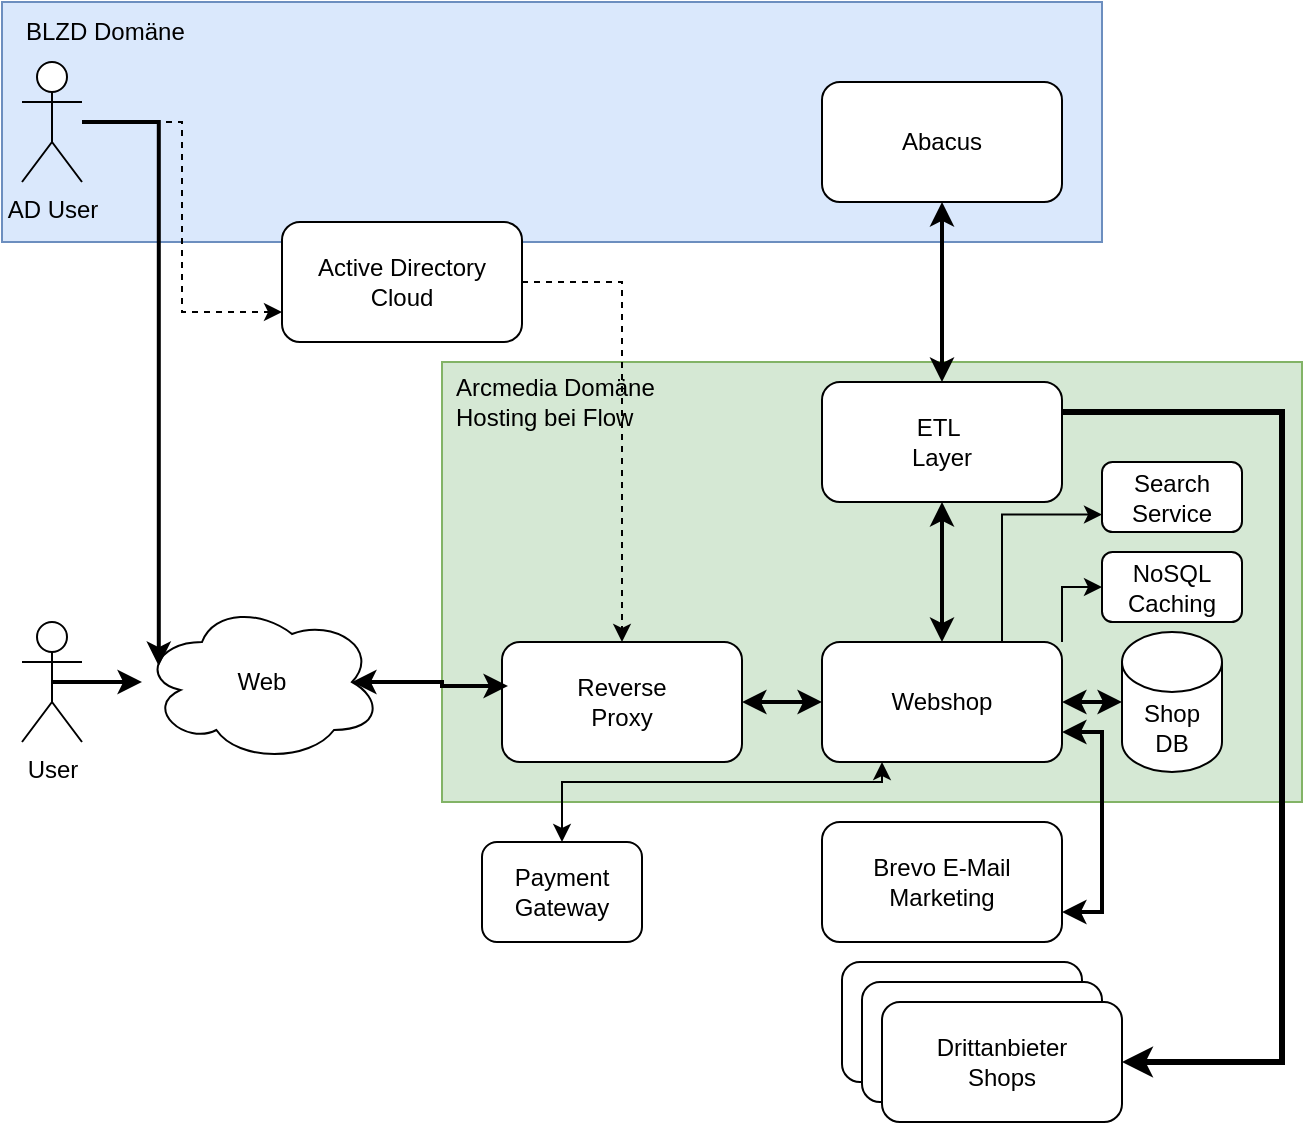<mxfile version="25.0.3">
  <diagram name="Page-1" id="-N_JaO24lvqWADoLBfYY">
    <mxGraphModel dx="1176" dy="696" grid="1" gridSize="10" guides="1" tooltips="1" connect="1" arrows="1" fold="1" page="1" pageScale="1" pageWidth="850" pageHeight="1100" math="0" shadow="0">
      <root>
        <mxCell id="0" />
        <mxCell id="1" parent="0" />
        <mxCell id="j-qJBeYr4ZlMh-Ftab0K-1" value="" style="rounded=0;whiteSpace=wrap;html=1;fillColor=#dae8fc;strokeColor=#6c8ebf;" parent="1" vertex="1">
          <mxGeometry x="10" y="90" width="550" height="120" as="geometry" />
        </mxCell>
        <mxCell id="j-qJBeYr4ZlMh-Ftab0K-2" value="" style="rounded=0;whiteSpace=wrap;html=1;fillColor=#d5e8d4;strokeColor=#82b366;" parent="1" vertex="1">
          <mxGeometry x="230" y="270" width="430" height="220" as="geometry" />
        </mxCell>
        <mxCell id="j-qJBeYr4ZlMh-Ftab0K-3" value="Web" style="ellipse;shape=cloud;whiteSpace=wrap;html=1;" parent="1" vertex="1">
          <mxGeometry x="80" y="390" width="120" height="80" as="geometry" />
        </mxCell>
        <mxCell id="j-qJBeYr4ZlMh-Ftab0K-6" style="edgeStyle=orthogonalEdgeStyle;rounded=0;orthogonalLoop=1;jettySize=auto;html=1;exitX=0.5;exitY=0.5;exitDx=0;exitDy=0;exitPerimeter=0;strokeWidth=2;" parent="1" source="j-qJBeYr4ZlMh-Ftab0K-4" target="j-qJBeYr4ZlMh-Ftab0K-3" edge="1">
          <mxGeometry relative="1" as="geometry" />
        </mxCell>
        <mxCell id="j-qJBeYr4ZlMh-Ftab0K-24" style="edgeStyle=orthogonalEdgeStyle;rounded=0;orthogonalLoop=1;jettySize=auto;html=1;entryX=0;entryY=0.75;entryDx=0;entryDy=0;dashed=1;" parent="1" source="j-qJBeYr4ZlMh-Ftab0K-27" target="j-qJBeYr4ZlMh-Ftab0K-22" edge="1">
          <mxGeometry relative="1" as="geometry" />
        </mxCell>
        <mxCell id="j-qJBeYr4ZlMh-Ftab0K-4" value="User" style="shape=umlActor;verticalLabelPosition=bottom;verticalAlign=top;html=1;outlineConnect=0;" parent="1" vertex="1">
          <mxGeometry x="20" y="400" width="30" height="60" as="geometry" />
        </mxCell>
        <mxCell id="j-qJBeYr4ZlMh-Ftab0K-9" style="edgeStyle=orthogonalEdgeStyle;rounded=0;orthogonalLoop=1;jettySize=auto;html=1;exitX=0.5;exitY=0;exitDx=0;exitDy=0;entryX=0.5;entryY=1;entryDx=0;entryDy=0;startArrow=classic;startFill=1;strokeWidth=2;" parent="1" source="j-qJBeYr4ZlMh-Ftab0K-7" target="j-qJBeYr4ZlMh-Ftab0K-8" edge="1">
          <mxGeometry relative="1" as="geometry" />
        </mxCell>
        <mxCell id="j-qJBeYr4ZlMh-Ftab0K-39" style="edgeStyle=orthogonalEdgeStyle;rounded=0;orthogonalLoop=1;jettySize=auto;html=1;exitX=1;exitY=0.75;exitDx=0;exitDy=0;entryX=1;entryY=0.75;entryDx=0;entryDy=0;strokeWidth=2;startArrow=classic;startFill=1;" parent="1" source="j-qJBeYr4ZlMh-Ftab0K-7" target="j-qJBeYr4ZlMh-Ftab0K-38" edge="1">
          <mxGeometry relative="1" as="geometry" />
        </mxCell>
        <mxCell id="j-qJBeYr4ZlMh-Ftab0K-43" style="edgeStyle=orthogonalEdgeStyle;rounded=0;orthogonalLoop=1;jettySize=auto;html=1;exitX=0.75;exitY=0;exitDx=0;exitDy=0;entryX=0;entryY=0.75;entryDx=0;entryDy=0;" parent="1" source="j-qJBeYr4ZlMh-Ftab0K-7" target="j-qJBeYr4ZlMh-Ftab0K-42" edge="1">
          <mxGeometry relative="1" as="geometry" />
        </mxCell>
        <mxCell id="j-qJBeYr4ZlMh-Ftab0K-50" style="edgeStyle=orthogonalEdgeStyle;rounded=0;orthogonalLoop=1;jettySize=auto;html=1;exitX=0.25;exitY=1;exitDx=0;exitDy=0;entryX=0.5;entryY=0;entryDx=0;entryDy=0;startArrow=classic;startFill=1;" parent="1" source="j-qJBeYr4ZlMh-Ftab0K-7" target="j-qJBeYr4ZlMh-Ftab0K-48" edge="1">
          <mxGeometry relative="1" as="geometry">
            <Array as="points">
              <mxPoint x="450" y="480" />
              <mxPoint x="290" y="480" />
            </Array>
          </mxGeometry>
        </mxCell>
        <mxCell id="j-qJBeYr4ZlMh-Ftab0K-7" value="Webshop" style="rounded=1;whiteSpace=wrap;html=1;" parent="1" vertex="1">
          <mxGeometry x="420" y="410" width="120" height="60" as="geometry" />
        </mxCell>
        <mxCell id="j-qJBeYr4ZlMh-Ftab0K-8" value="ETL&amp;nbsp;&lt;div&gt;Layer&lt;/div&gt;" style="rounded=1;whiteSpace=wrap;html=1;" parent="1" vertex="1">
          <mxGeometry x="420" y="280" width="120" height="60" as="geometry" />
        </mxCell>
        <mxCell id="j-qJBeYr4ZlMh-Ftab0K-10" value="Shop&lt;div&gt;DB&lt;/div&gt;" style="shape=cylinder3;whiteSpace=wrap;html=1;boundedLbl=1;backgroundOutline=1;size=15;" parent="1" vertex="1">
          <mxGeometry x="570" y="405" width="50" height="70" as="geometry" />
        </mxCell>
        <mxCell id="j-qJBeYr4ZlMh-Ftab0K-11" style="edgeStyle=orthogonalEdgeStyle;rounded=0;orthogonalLoop=1;jettySize=auto;html=1;exitX=1;exitY=0.5;exitDx=0;exitDy=0;entryX=0;entryY=0.5;entryDx=0;entryDy=0;entryPerimeter=0;startArrow=classic;startFill=1;strokeWidth=2;" parent="1" source="j-qJBeYr4ZlMh-Ftab0K-7" target="j-qJBeYr4ZlMh-Ftab0K-10" edge="1">
          <mxGeometry relative="1" as="geometry" />
        </mxCell>
        <mxCell id="j-qJBeYr4ZlMh-Ftab0K-13" style="edgeStyle=orthogonalEdgeStyle;rounded=0;orthogonalLoop=1;jettySize=auto;html=1;exitX=1;exitY=0.5;exitDx=0;exitDy=0;entryX=0;entryY=0.5;entryDx=0;entryDy=0;startArrow=classic;startFill=1;strokeWidth=2;" parent="1" source="j-qJBeYr4ZlMh-Ftab0K-12" target="j-qJBeYr4ZlMh-Ftab0K-7" edge="1">
          <mxGeometry relative="1" as="geometry" />
        </mxCell>
        <mxCell id="j-qJBeYr4ZlMh-Ftab0K-12" value="Reverse&lt;div&gt;Proxy&lt;/div&gt;" style="rounded=1;whiteSpace=wrap;html=1;" parent="1" vertex="1">
          <mxGeometry x="260" y="410" width="120" height="60" as="geometry" />
        </mxCell>
        <mxCell id="j-qJBeYr4ZlMh-Ftab0K-14" style="edgeStyle=orthogonalEdgeStyle;rounded=0;orthogonalLoop=1;jettySize=auto;html=1;exitX=0.875;exitY=0.5;exitDx=0;exitDy=0;exitPerimeter=0;entryX=0.025;entryY=0.367;entryDx=0;entryDy=0;entryPerimeter=0;startArrow=classic;startFill=1;strokeWidth=2;" parent="1" source="j-qJBeYr4ZlMh-Ftab0K-3" target="j-qJBeYr4ZlMh-Ftab0K-12" edge="1">
          <mxGeometry relative="1" as="geometry" />
        </mxCell>
        <mxCell id="j-qJBeYr4ZlMh-Ftab0K-21" value="Abacus" style="rounded=1;whiteSpace=wrap;html=1;" parent="1" vertex="1">
          <mxGeometry x="420" y="130" width="120" height="60" as="geometry" />
        </mxCell>
        <mxCell id="j-qJBeYr4ZlMh-Ftab0K-23" style="edgeStyle=orthogonalEdgeStyle;rounded=0;orthogonalLoop=1;jettySize=auto;html=1;exitX=1;exitY=0.5;exitDx=0;exitDy=0;dashed=1;" parent="1" source="j-qJBeYr4ZlMh-Ftab0K-22" target="j-qJBeYr4ZlMh-Ftab0K-12" edge="1">
          <mxGeometry relative="1" as="geometry" />
        </mxCell>
        <mxCell id="j-qJBeYr4ZlMh-Ftab0K-22" value="Active Directory Cloud" style="rounded=1;whiteSpace=wrap;html=1;" parent="1" vertex="1">
          <mxGeometry x="150" y="200" width="120" height="60" as="geometry" />
        </mxCell>
        <mxCell id="j-qJBeYr4ZlMh-Ftab0K-26" style="edgeStyle=orthogonalEdgeStyle;rounded=0;orthogonalLoop=1;jettySize=auto;html=1;entryX=0.5;entryY=1;entryDx=0;entryDy=0;startArrow=classic;startFill=1;strokeWidth=2;exitX=0.5;exitY=0;exitDx=0;exitDy=0;" parent="1" source="j-qJBeYr4ZlMh-Ftab0K-8" target="j-qJBeYr4ZlMh-Ftab0K-21" edge="1">
          <mxGeometry relative="1" as="geometry">
            <mxPoint x="480" y="310" as="sourcePoint" />
            <mxPoint x="479.5" y="180" as="targetPoint" />
          </mxGeometry>
        </mxCell>
        <mxCell id="j-qJBeYr4ZlMh-Ftab0K-27" value="AD User" style="shape=umlActor;verticalLabelPosition=bottom;verticalAlign=top;html=1;outlineConnect=0;" parent="1" vertex="1">
          <mxGeometry x="20" y="120" width="30" height="60" as="geometry" />
        </mxCell>
        <mxCell id="j-qJBeYr4ZlMh-Ftab0K-30" style="edgeStyle=orthogonalEdgeStyle;rounded=0;orthogonalLoop=1;jettySize=auto;html=1;strokeWidth=2;entryX=0.07;entryY=0.4;entryDx=0;entryDy=0;entryPerimeter=0;" parent="1" source="j-qJBeYr4ZlMh-Ftab0K-27" target="j-qJBeYr4ZlMh-Ftab0K-3" edge="1">
          <mxGeometry relative="1" as="geometry">
            <mxPoint x="12.5" y="280" as="sourcePoint" />
            <mxPoint x="57.5" y="280" as="targetPoint" />
          </mxGeometry>
        </mxCell>
        <mxCell id="j-qJBeYr4ZlMh-Ftab0K-34" style="edgeStyle=orthogonalEdgeStyle;rounded=0;orthogonalLoop=1;jettySize=auto;html=1;exitX=1;exitY=0.25;exitDx=0;exitDy=0;strokeWidth=3;" parent="1" source="j-qJBeYr4ZlMh-Ftab0K-8" edge="1">
          <mxGeometry relative="1" as="geometry">
            <mxPoint x="570" y="620" as="targetPoint" />
            <Array as="points">
              <mxPoint x="650" y="295" />
            </Array>
          </mxGeometry>
        </mxCell>
        <mxCell id="j-qJBeYr4ZlMh-Ftab0K-35" value="Arcmedia Domäne&lt;div&gt;Hosting bei Flow&lt;/div&gt;" style="text;html=1;align=left;verticalAlign=middle;whiteSpace=wrap;rounded=0;" parent="1" vertex="1">
          <mxGeometry x="235" y="270" width="190" height="40" as="geometry" />
        </mxCell>
        <mxCell id="j-qJBeYr4ZlMh-Ftab0K-36" value="BLZD Domäne" style="text;html=1;align=left;verticalAlign=middle;whiteSpace=wrap;rounded=0;" parent="1" vertex="1">
          <mxGeometry x="20" y="90" width="110" height="30" as="geometry" />
        </mxCell>
        <mxCell id="j-qJBeYr4ZlMh-Ftab0K-37" value="" style="group" parent="1" vertex="1" connectable="0">
          <mxGeometry x="430" y="570" width="140" height="80" as="geometry" />
        </mxCell>
        <mxCell id="j-qJBeYr4ZlMh-Ftab0K-31" value="Drittanbieter&lt;div&gt;Shops&lt;/div&gt;" style="rounded=1;whiteSpace=wrap;html=1;" parent="j-qJBeYr4ZlMh-Ftab0K-37" vertex="1">
          <mxGeometry width="120" height="60" as="geometry" />
        </mxCell>
        <mxCell id="j-qJBeYr4ZlMh-Ftab0K-32" value="Drittanbieter&lt;div&gt;Shops&lt;/div&gt;" style="rounded=1;whiteSpace=wrap;html=1;" parent="j-qJBeYr4ZlMh-Ftab0K-37" vertex="1">
          <mxGeometry x="10" y="10" width="120" height="60" as="geometry" />
        </mxCell>
        <mxCell id="j-qJBeYr4ZlMh-Ftab0K-33" value="Drittanbieter&lt;div&gt;Shops&lt;/div&gt;" style="rounded=1;whiteSpace=wrap;html=1;" parent="j-qJBeYr4ZlMh-Ftab0K-37" vertex="1">
          <mxGeometry x="20" y="20" width="120" height="60" as="geometry" />
        </mxCell>
        <mxCell id="j-qJBeYr4ZlMh-Ftab0K-38" value="Brevo E-Mail Marketing" style="rounded=1;whiteSpace=wrap;html=1;" parent="1" vertex="1">
          <mxGeometry x="420" y="500" width="120" height="60" as="geometry" />
        </mxCell>
        <mxCell id="j-qJBeYr4ZlMh-Ftab0K-41" style="edgeStyle=orthogonalEdgeStyle;rounded=0;orthogonalLoop=1;jettySize=auto;html=1;exitX=0;exitY=0.5;exitDx=0;exitDy=0;entryX=1;entryY=0;entryDx=0;entryDy=0;startArrow=classic;startFill=1;endArrow=none;endFill=0;" parent="1" source="j-qJBeYr4ZlMh-Ftab0K-40" target="j-qJBeYr4ZlMh-Ftab0K-7" edge="1">
          <mxGeometry relative="1" as="geometry" />
        </mxCell>
        <mxCell id="j-qJBeYr4ZlMh-Ftab0K-40" value="NoSQL Caching" style="rounded=1;whiteSpace=wrap;html=1;" parent="1" vertex="1">
          <mxGeometry x="560" y="365" width="70" height="35" as="geometry" />
        </mxCell>
        <mxCell id="j-qJBeYr4ZlMh-Ftab0K-42" value="Search Service" style="rounded=1;whiteSpace=wrap;html=1;" parent="1" vertex="1">
          <mxGeometry x="560" y="320" width="70" height="35" as="geometry" />
        </mxCell>
        <mxCell id="j-qJBeYr4ZlMh-Ftab0K-48" value="Payment Gateway" style="rounded=1;whiteSpace=wrap;html=1;" parent="1" vertex="1">
          <mxGeometry x="250" y="510" width="80" height="50" as="geometry" />
        </mxCell>
      </root>
    </mxGraphModel>
  </diagram>
</mxfile>
